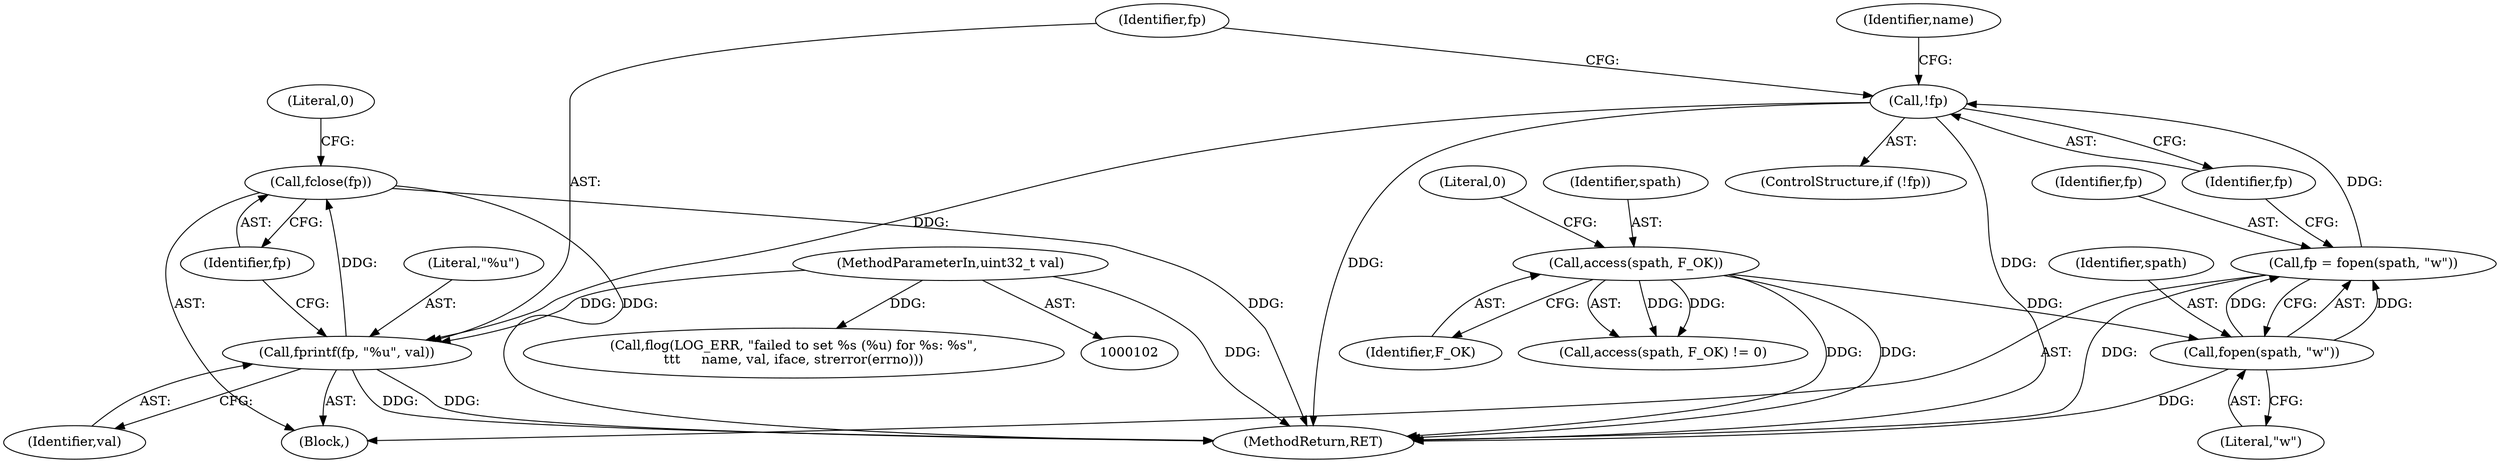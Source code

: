 digraph "0_radvd_92e22ca23e52066da2258df8c76a2dca8a428bcc@API" {
"1000169" [label="(Call,fclose(fp))"];
"1000165" [label="(Call,fprintf(fp, \"%u\", val))"];
"1000149" [label="(Call,!fp)"];
"1000143" [label="(Call,fp = fopen(spath, \"w\"))"];
"1000145" [label="(Call,fopen(spath, \"w\"))"];
"1000136" [label="(Call,access(spath, F_OK))"];
"1000106" [label="(MethodParameterIn,uint32_t val)"];
"1000138" [label="(Identifier,F_OK)"];
"1000106" [label="(MethodParameterIn,uint32_t val)"];
"1000145" [label="(Call,fopen(spath, \"w\"))"];
"1000170" [label="(Identifier,fp)"];
"1000136" [label="(Call,access(spath, F_OK))"];
"1000167" [label="(Literal,\"%u\")"];
"1000144" [label="(Identifier,fp)"];
"1000166" [label="(Identifier,fp)"];
"1000135" [label="(Call,access(spath, F_OK) != 0)"];
"1000173" [label="(MethodReturn,RET)"];
"1000147" [label="(Literal,\"w\")"];
"1000137" [label="(Identifier,spath)"];
"1000168" [label="(Identifier,val)"];
"1000150" [label="(Identifier,fp)"];
"1000165" [label="(Call,fprintf(fp, \"%u\", val))"];
"1000149" [label="(Call,!fp)"];
"1000172" [label="(Literal,0)"];
"1000107" [label="(Block,)"];
"1000148" [label="(ControlStructure,if (!fp))"];
"1000139" [label="(Literal,0)"];
"1000169" [label="(Call,fclose(fp))"];
"1000154" [label="(Call,flog(LOG_ERR, \"failed to set %s (%u) for %s: %s\",\n\t\t\t     name, val, iface, strerror(errno)))"];
"1000143" [label="(Call,fp = fopen(spath, \"w\"))"];
"1000146" [label="(Identifier,spath)"];
"1000153" [label="(Identifier,name)"];
"1000169" -> "1000107"  [label="AST: "];
"1000169" -> "1000170"  [label="CFG: "];
"1000170" -> "1000169"  [label="AST: "];
"1000172" -> "1000169"  [label="CFG: "];
"1000169" -> "1000173"  [label="DDG: "];
"1000169" -> "1000173"  [label="DDG: "];
"1000165" -> "1000169"  [label="DDG: "];
"1000165" -> "1000107"  [label="AST: "];
"1000165" -> "1000168"  [label="CFG: "];
"1000166" -> "1000165"  [label="AST: "];
"1000167" -> "1000165"  [label="AST: "];
"1000168" -> "1000165"  [label="AST: "];
"1000170" -> "1000165"  [label="CFG: "];
"1000165" -> "1000173"  [label="DDG: "];
"1000165" -> "1000173"  [label="DDG: "];
"1000149" -> "1000165"  [label="DDG: "];
"1000106" -> "1000165"  [label="DDG: "];
"1000149" -> "1000148"  [label="AST: "];
"1000149" -> "1000150"  [label="CFG: "];
"1000150" -> "1000149"  [label="AST: "];
"1000153" -> "1000149"  [label="CFG: "];
"1000166" -> "1000149"  [label="CFG: "];
"1000149" -> "1000173"  [label="DDG: "];
"1000149" -> "1000173"  [label="DDG: "];
"1000143" -> "1000149"  [label="DDG: "];
"1000143" -> "1000107"  [label="AST: "];
"1000143" -> "1000145"  [label="CFG: "];
"1000144" -> "1000143"  [label="AST: "];
"1000145" -> "1000143"  [label="AST: "];
"1000150" -> "1000143"  [label="CFG: "];
"1000143" -> "1000173"  [label="DDG: "];
"1000145" -> "1000143"  [label="DDG: "];
"1000145" -> "1000143"  [label="DDG: "];
"1000145" -> "1000147"  [label="CFG: "];
"1000146" -> "1000145"  [label="AST: "];
"1000147" -> "1000145"  [label="AST: "];
"1000145" -> "1000173"  [label="DDG: "];
"1000136" -> "1000145"  [label="DDG: "];
"1000136" -> "1000135"  [label="AST: "];
"1000136" -> "1000138"  [label="CFG: "];
"1000137" -> "1000136"  [label="AST: "];
"1000138" -> "1000136"  [label="AST: "];
"1000139" -> "1000136"  [label="CFG: "];
"1000136" -> "1000173"  [label="DDG: "];
"1000136" -> "1000173"  [label="DDG: "];
"1000136" -> "1000135"  [label="DDG: "];
"1000136" -> "1000135"  [label="DDG: "];
"1000106" -> "1000102"  [label="AST: "];
"1000106" -> "1000173"  [label="DDG: "];
"1000106" -> "1000154"  [label="DDG: "];
}
